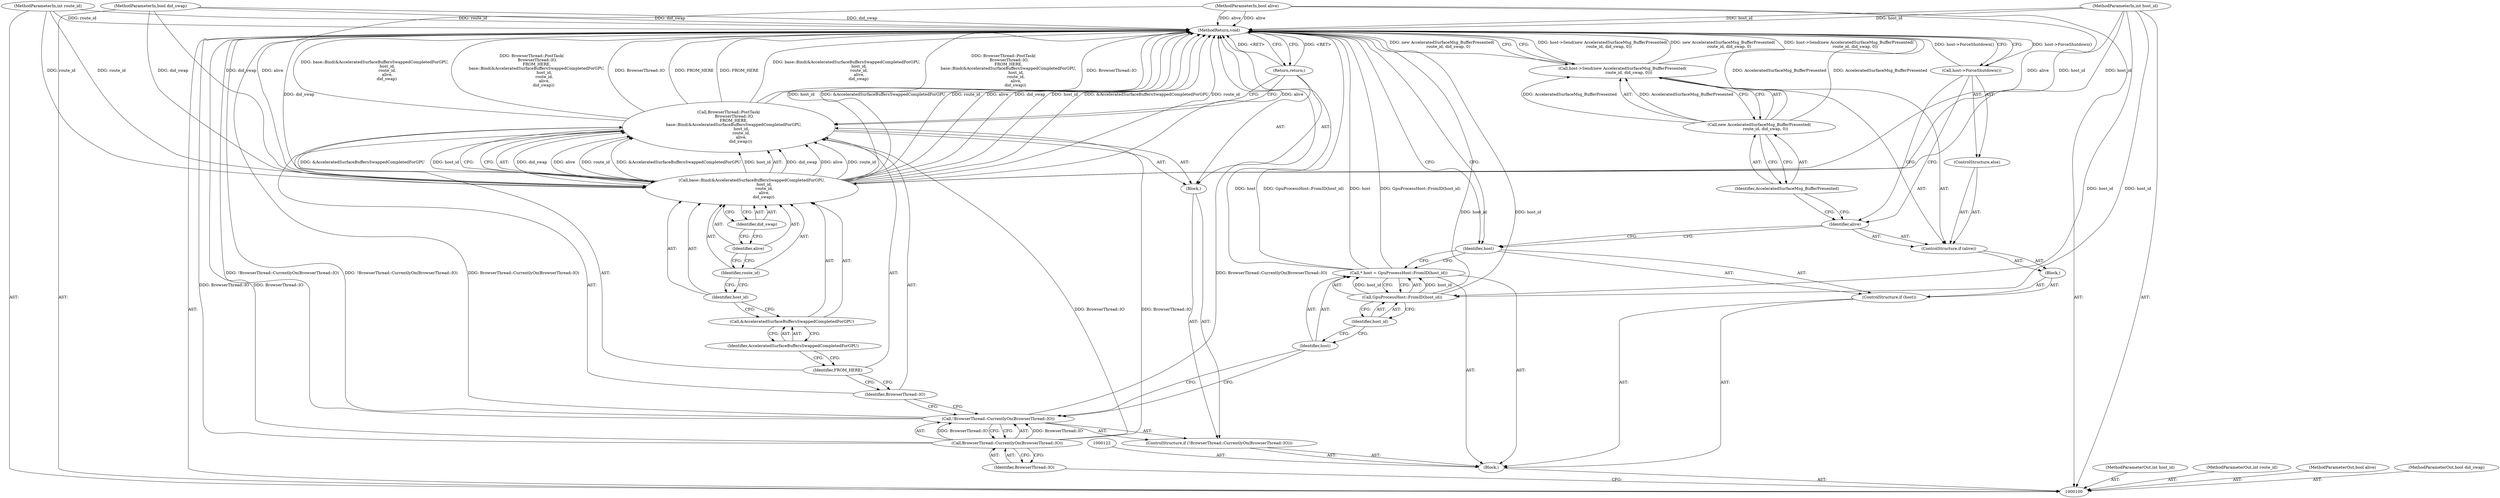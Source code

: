 digraph "1_Chrome_18d67244984a574ba2dd8779faabc0e3e34f4b76_1" {
"1000137" [label="(MethodReturn,void)"];
"1000101" [label="(MethodParameterIn,int host_id)"];
"1000190" [label="(MethodParameterOut,int host_id)"];
"1000117" [label="(Identifier,host_id)"];
"1000118" [label="(Identifier,route_id)"];
"1000119" [label="(Identifier,alive)"];
"1000120" [label="(Identifier,did_swap)"];
"1000121" [label="(Return,return;)"];
"1000123" [label="(Call,* host = GpuProcessHost::FromID(host_id))"];
"1000124" [label="(Identifier,host)"];
"1000125" [label="(Call,GpuProcessHost::FromID(host_id))"];
"1000126" [label="(Identifier,host_id)"];
"1000129" [label="(Block,)"];
"1000127" [label="(ControlStructure,if (host))"];
"1000128" [label="(Identifier,host)"];
"1000130" [label="(ControlStructure,if (alive))"];
"1000131" [label="(Identifier,alive)"];
"1000102" [label="(MethodParameterIn,int route_id)"];
"1000191" [label="(MethodParameterOut,int route_id)"];
"1000133" [label="(Call,new AcceleratedSurfaceMsg_BufferPresented(\n          route_id, did_swap, 0))"];
"1000134" [label="(Identifier,AcceleratedSurfaceMsg_BufferPresented)"];
"1000132" [label="(Call,host->Send(new AcceleratedSurfaceMsg_BufferPresented(\n          route_id, did_swap, 0)))"];
"1000135" [label="(ControlStructure,else)"];
"1000136" [label="(Call,host->ForceShutdown())"];
"1000103" [label="(MethodParameterIn,bool alive)"];
"1000192" [label="(MethodParameterOut,bool alive)"];
"1000104" [label="(MethodParameterIn,bool did_swap)"];
"1000193" [label="(MethodParameterOut,bool did_swap)"];
"1000105" [label="(Block,)"];
"1000106" [label="(ControlStructure,if (!BrowserThread::CurrentlyOn(BrowserThread::IO)))"];
"1000109" [label="(Identifier,BrowserThread::IO)"];
"1000110" [label="(Block,)"];
"1000107" [label="(Call,!BrowserThread::CurrentlyOn(BrowserThread::IO))"];
"1000108" [label="(Call,BrowserThread::CurrentlyOn(BrowserThread::IO))"];
"1000111" [label="(Call,BrowserThread::PostTask(\n         BrowserThread::IO,\n        FROM_HERE,\n        base::Bind(&AcceleratedSurfaceBuffersSwappedCompletedForGPU,\n                    host_id,\n                    route_id,\n                    alive,\n                   did_swap)))"];
"1000112" [label="(Identifier,BrowserThread::IO)"];
"1000113" [label="(Identifier,FROM_HERE)"];
"1000115" [label="(Call,&AcceleratedSurfaceBuffersSwappedCompletedForGPU)"];
"1000116" [label="(Identifier,AcceleratedSurfaceBuffersSwappedCompletedForGPU)"];
"1000114" [label="(Call,base::Bind(&AcceleratedSurfaceBuffersSwappedCompletedForGPU,\n                    host_id,\n                    route_id,\n                    alive,\n                   did_swap))"];
"1000137" -> "1000100"  [label="AST: "];
"1000137" -> "1000121"  [label="CFG: "];
"1000137" -> "1000132"  [label="CFG: "];
"1000137" -> "1000136"  [label="CFG: "];
"1000137" -> "1000128"  [label="CFG: "];
"1000121" -> "1000137"  [label="DDG: <RET>"];
"1000114" -> "1000137"  [label="DDG: host_id"];
"1000114" -> "1000137"  [label="DDG: &AcceleratedSurfaceBuffersSwappedCompletedForGPU"];
"1000114" -> "1000137"  [label="DDG: route_id"];
"1000114" -> "1000137"  [label="DDG: alive"];
"1000114" -> "1000137"  [label="DDG: did_swap"];
"1000125" -> "1000137"  [label="DDG: host_id"];
"1000123" -> "1000137"  [label="DDG: GpuProcessHost::FromID(host_id)"];
"1000123" -> "1000137"  [label="DDG: host"];
"1000107" -> "1000137"  [label="DDG: BrowserThread::CurrentlyOn(BrowserThread::IO)"];
"1000107" -> "1000137"  [label="DDG: !BrowserThread::CurrentlyOn(BrowserThread::IO)"];
"1000104" -> "1000137"  [label="DDG: did_swap"];
"1000111" -> "1000137"  [label="DDG: base::Bind(&AcceleratedSurfaceBuffersSwappedCompletedForGPU,\n                    host_id,\n                    route_id,\n                    alive,\n                   did_swap)"];
"1000111" -> "1000137"  [label="DDG: BrowserThread::PostTask(\n         BrowserThread::IO,\n        FROM_HERE,\n        base::Bind(&AcceleratedSurfaceBuffersSwappedCompletedForGPU,\n                    host_id,\n                    route_id,\n                    alive,\n                   did_swap))"];
"1000111" -> "1000137"  [label="DDG: BrowserThread::IO"];
"1000111" -> "1000137"  [label="DDG: FROM_HERE"];
"1000136" -> "1000137"  [label="DDG: host->ForceShutdown()"];
"1000108" -> "1000137"  [label="DDG: BrowserThread::IO"];
"1000132" -> "1000137"  [label="DDG: host->Send(new AcceleratedSurfaceMsg_BufferPresented(\n          route_id, did_swap, 0))"];
"1000132" -> "1000137"  [label="DDG: new AcceleratedSurfaceMsg_BufferPresented(\n          route_id, did_swap, 0)"];
"1000103" -> "1000137"  [label="DDG: alive"];
"1000133" -> "1000137"  [label="DDG: AcceleratedSurfaceMsg_BufferPresented"];
"1000102" -> "1000137"  [label="DDG: route_id"];
"1000101" -> "1000137"  [label="DDG: host_id"];
"1000101" -> "1000100"  [label="AST: "];
"1000101" -> "1000137"  [label="DDG: host_id"];
"1000101" -> "1000114"  [label="DDG: host_id"];
"1000101" -> "1000125"  [label="DDG: host_id"];
"1000190" -> "1000100"  [label="AST: "];
"1000117" -> "1000114"  [label="AST: "];
"1000117" -> "1000115"  [label="CFG: "];
"1000118" -> "1000117"  [label="CFG: "];
"1000118" -> "1000114"  [label="AST: "];
"1000118" -> "1000117"  [label="CFG: "];
"1000119" -> "1000118"  [label="CFG: "];
"1000119" -> "1000114"  [label="AST: "];
"1000119" -> "1000118"  [label="CFG: "];
"1000120" -> "1000119"  [label="CFG: "];
"1000120" -> "1000114"  [label="AST: "];
"1000120" -> "1000119"  [label="CFG: "];
"1000114" -> "1000120"  [label="CFG: "];
"1000121" -> "1000110"  [label="AST: "];
"1000121" -> "1000111"  [label="CFG: "];
"1000137" -> "1000121"  [label="CFG: "];
"1000121" -> "1000137"  [label="DDG: <RET>"];
"1000123" -> "1000105"  [label="AST: "];
"1000123" -> "1000125"  [label="CFG: "];
"1000124" -> "1000123"  [label="AST: "];
"1000125" -> "1000123"  [label="AST: "];
"1000128" -> "1000123"  [label="CFG: "];
"1000123" -> "1000137"  [label="DDG: GpuProcessHost::FromID(host_id)"];
"1000123" -> "1000137"  [label="DDG: host"];
"1000125" -> "1000123"  [label="DDG: host_id"];
"1000124" -> "1000123"  [label="AST: "];
"1000124" -> "1000107"  [label="CFG: "];
"1000126" -> "1000124"  [label="CFG: "];
"1000125" -> "1000123"  [label="AST: "];
"1000125" -> "1000126"  [label="CFG: "];
"1000126" -> "1000125"  [label="AST: "];
"1000123" -> "1000125"  [label="CFG: "];
"1000125" -> "1000137"  [label="DDG: host_id"];
"1000125" -> "1000123"  [label="DDG: host_id"];
"1000101" -> "1000125"  [label="DDG: host_id"];
"1000126" -> "1000125"  [label="AST: "];
"1000126" -> "1000124"  [label="CFG: "];
"1000125" -> "1000126"  [label="CFG: "];
"1000129" -> "1000127"  [label="AST: "];
"1000130" -> "1000129"  [label="AST: "];
"1000127" -> "1000105"  [label="AST: "];
"1000128" -> "1000127"  [label="AST: "];
"1000129" -> "1000127"  [label="AST: "];
"1000128" -> "1000127"  [label="AST: "];
"1000128" -> "1000123"  [label="CFG: "];
"1000131" -> "1000128"  [label="CFG: "];
"1000137" -> "1000128"  [label="CFG: "];
"1000130" -> "1000129"  [label="AST: "];
"1000131" -> "1000130"  [label="AST: "];
"1000132" -> "1000130"  [label="AST: "];
"1000135" -> "1000130"  [label="AST: "];
"1000131" -> "1000130"  [label="AST: "];
"1000131" -> "1000128"  [label="CFG: "];
"1000134" -> "1000131"  [label="CFG: "];
"1000136" -> "1000131"  [label="CFG: "];
"1000102" -> "1000100"  [label="AST: "];
"1000102" -> "1000137"  [label="DDG: route_id"];
"1000102" -> "1000114"  [label="DDG: route_id"];
"1000191" -> "1000100"  [label="AST: "];
"1000133" -> "1000132"  [label="AST: "];
"1000133" -> "1000134"  [label="CFG: "];
"1000134" -> "1000133"  [label="AST: "];
"1000132" -> "1000133"  [label="CFG: "];
"1000133" -> "1000137"  [label="DDG: AcceleratedSurfaceMsg_BufferPresented"];
"1000133" -> "1000132"  [label="DDG: AcceleratedSurfaceMsg_BufferPresented"];
"1000134" -> "1000133"  [label="AST: "];
"1000134" -> "1000131"  [label="CFG: "];
"1000133" -> "1000134"  [label="CFG: "];
"1000132" -> "1000130"  [label="AST: "];
"1000132" -> "1000133"  [label="CFG: "];
"1000133" -> "1000132"  [label="AST: "];
"1000137" -> "1000132"  [label="CFG: "];
"1000132" -> "1000137"  [label="DDG: host->Send(new AcceleratedSurfaceMsg_BufferPresented(\n          route_id, did_swap, 0))"];
"1000132" -> "1000137"  [label="DDG: new AcceleratedSurfaceMsg_BufferPresented(\n          route_id, did_swap, 0)"];
"1000133" -> "1000132"  [label="DDG: AcceleratedSurfaceMsg_BufferPresented"];
"1000135" -> "1000130"  [label="AST: "];
"1000136" -> "1000135"  [label="AST: "];
"1000136" -> "1000135"  [label="AST: "];
"1000136" -> "1000131"  [label="CFG: "];
"1000137" -> "1000136"  [label="CFG: "];
"1000136" -> "1000137"  [label="DDG: host->ForceShutdown()"];
"1000103" -> "1000100"  [label="AST: "];
"1000103" -> "1000137"  [label="DDG: alive"];
"1000103" -> "1000114"  [label="DDG: alive"];
"1000192" -> "1000100"  [label="AST: "];
"1000104" -> "1000100"  [label="AST: "];
"1000104" -> "1000137"  [label="DDG: did_swap"];
"1000104" -> "1000114"  [label="DDG: did_swap"];
"1000193" -> "1000100"  [label="AST: "];
"1000105" -> "1000100"  [label="AST: "];
"1000106" -> "1000105"  [label="AST: "];
"1000122" -> "1000105"  [label="AST: "];
"1000123" -> "1000105"  [label="AST: "];
"1000127" -> "1000105"  [label="AST: "];
"1000106" -> "1000105"  [label="AST: "];
"1000107" -> "1000106"  [label="AST: "];
"1000110" -> "1000106"  [label="AST: "];
"1000109" -> "1000108"  [label="AST: "];
"1000109" -> "1000100"  [label="CFG: "];
"1000108" -> "1000109"  [label="CFG: "];
"1000110" -> "1000106"  [label="AST: "];
"1000111" -> "1000110"  [label="AST: "];
"1000121" -> "1000110"  [label="AST: "];
"1000107" -> "1000106"  [label="AST: "];
"1000107" -> "1000108"  [label="CFG: "];
"1000108" -> "1000107"  [label="AST: "];
"1000112" -> "1000107"  [label="CFG: "];
"1000124" -> "1000107"  [label="CFG: "];
"1000107" -> "1000137"  [label="DDG: BrowserThread::CurrentlyOn(BrowserThread::IO)"];
"1000107" -> "1000137"  [label="DDG: !BrowserThread::CurrentlyOn(BrowserThread::IO)"];
"1000108" -> "1000107"  [label="DDG: BrowserThread::IO"];
"1000108" -> "1000107"  [label="AST: "];
"1000108" -> "1000109"  [label="CFG: "];
"1000109" -> "1000108"  [label="AST: "];
"1000107" -> "1000108"  [label="CFG: "];
"1000108" -> "1000137"  [label="DDG: BrowserThread::IO"];
"1000108" -> "1000107"  [label="DDG: BrowserThread::IO"];
"1000108" -> "1000111"  [label="DDG: BrowserThread::IO"];
"1000111" -> "1000110"  [label="AST: "];
"1000111" -> "1000114"  [label="CFG: "];
"1000112" -> "1000111"  [label="AST: "];
"1000113" -> "1000111"  [label="AST: "];
"1000114" -> "1000111"  [label="AST: "];
"1000121" -> "1000111"  [label="CFG: "];
"1000111" -> "1000137"  [label="DDG: base::Bind(&AcceleratedSurfaceBuffersSwappedCompletedForGPU,\n                    host_id,\n                    route_id,\n                    alive,\n                   did_swap)"];
"1000111" -> "1000137"  [label="DDG: BrowserThread::PostTask(\n         BrowserThread::IO,\n        FROM_HERE,\n        base::Bind(&AcceleratedSurfaceBuffersSwappedCompletedForGPU,\n                    host_id,\n                    route_id,\n                    alive,\n                   did_swap))"];
"1000111" -> "1000137"  [label="DDG: BrowserThread::IO"];
"1000111" -> "1000137"  [label="DDG: FROM_HERE"];
"1000108" -> "1000111"  [label="DDG: BrowserThread::IO"];
"1000114" -> "1000111"  [label="DDG: did_swap"];
"1000114" -> "1000111"  [label="DDG: alive"];
"1000114" -> "1000111"  [label="DDG: route_id"];
"1000114" -> "1000111"  [label="DDG: &AcceleratedSurfaceBuffersSwappedCompletedForGPU"];
"1000114" -> "1000111"  [label="DDG: host_id"];
"1000112" -> "1000111"  [label="AST: "];
"1000112" -> "1000107"  [label="CFG: "];
"1000113" -> "1000112"  [label="CFG: "];
"1000113" -> "1000111"  [label="AST: "];
"1000113" -> "1000112"  [label="CFG: "];
"1000116" -> "1000113"  [label="CFG: "];
"1000115" -> "1000114"  [label="AST: "];
"1000115" -> "1000116"  [label="CFG: "];
"1000116" -> "1000115"  [label="AST: "];
"1000117" -> "1000115"  [label="CFG: "];
"1000116" -> "1000115"  [label="AST: "];
"1000116" -> "1000113"  [label="CFG: "];
"1000115" -> "1000116"  [label="CFG: "];
"1000114" -> "1000111"  [label="AST: "];
"1000114" -> "1000120"  [label="CFG: "];
"1000115" -> "1000114"  [label="AST: "];
"1000117" -> "1000114"  [label="AST: "];
"1000118" -> "1000114"  [label="AST: "];
"1000119" -> "1000114"  [label="AST: "];
"1000120" -> "1000114"  [label="AST: "];
"1000111" -> "1000114"  [label="CFG: "];
"1000114" -> "1000137"  [label="DDG: host_id"];
"1000114" -> "1000137"  [label="DDG: &AcceleratedSurfaceBuffersSwappedCompletedForGPU"];
"1000114" -> "1000137"  [label="DDG: route_id"];
"1000114" -> "1000137"  [label="DDG: alive"];
"1000114" -> "1000137"  [label="DDG: did_swap"];
"1000114" -> "1000111"  [label="DDG: did_swap"];
"1000114" -> "1000111"  [label="DDG: alive"];
"1000114" -> "1000111"  [label="DDG: route_id"];
"1000114" -> "1000111"  [label="DDG: &AcceleratedSurfaceBuffersSwappedCompletedForGPU"];
"1000114" -> "1000111"  [label="DDG: host_id"];
"1000101" -> "1000114"  [label="DDG: host_id"];
"1000102" -> "1000114"  [label="DDG: route_id"];
"1000103" -> "1000114"  [label="DDG: alive"];
"1000104" -> "1000114"  [label="DDG: did_swap"];
}
